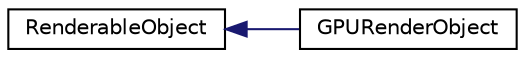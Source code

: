 digraph "Graphical Class Hierarchy"
{
  edge [fontname="Helvetica",fontsize="10",labelfontname="Helvetica",labelfontsize="10"];
  node [fontname="Helvetica",fontsize="10",shape=record];
  rankdir="LR";
  Node0 [label="RenderableObject",height=0.2,width=0.4,color="black", fillcolor="white", style="filled",URL="$class_renderable_object.html"];
  Node0 -> Node1 [dir="back",color="midnightblue",fontsize="10",style="solid",fontname="Helvetica"];
  Node1 [label="GPURenderObject",height=0.2,width=0.4,color="black", fillcolor="white", style="filled",URL="$class_g_p_u_render_object.html"];
}
